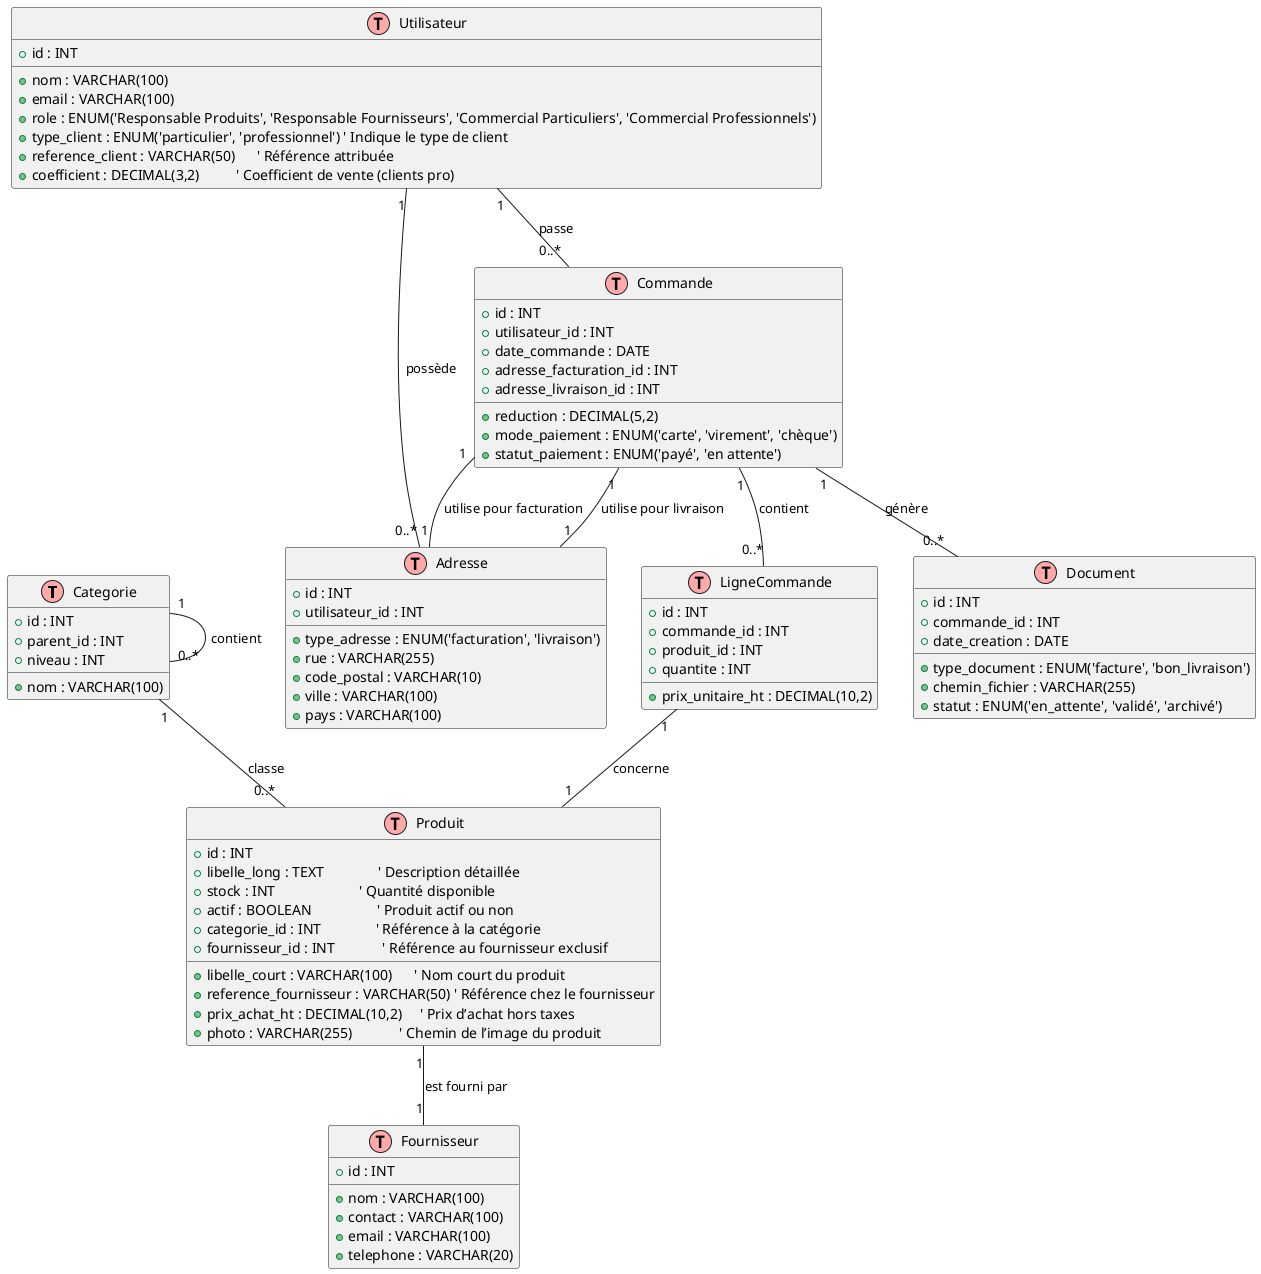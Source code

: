 @startuml MCD_Village_Green

!define table(x) class x << (T,#FFAAAA) >>

'=====================
' ENTITÉS PRINCIPALES
'=====================

' Représente les catégories de produits, avec possibilité de sous-catégories (relation récursive)
table(Categorie) {
    +id : INT
    +nom : VARCHAR(100)
    +parent_id : INT
    +niveau : INT
}

' Représente les produits vendus par le site
table(Produit) {
    +id : INT
    +libelle_court : VARCHAR(100)      ' Nom court du produit
    +libelle_long : TEXT               ' Description détaillée
    +reference_fournisseur : VARCHAR(50) ' Référence chez le fournisseur
    +prix_achat_ht : DECIMAL(10,2)     ' Prix d’achat hors taxes
    +stock : INT                       ' Quantité disponible
    +photo : VARCHAR(255)             ' Chemin de l’image du produit
    +actif : BOOLEAN                  ' Produit actif ou non
    +categorie_id : INT               ' Référence à la catégorie
    +fournisseur_id : INT             ' Référence au fournisseur exclusif
}

' Représente les fournisseurs (constructeurs ou importateurs)
table(Fournisseur) {
    +id : INT
    +nom : VARCHAR(100)
    +contact : VARCHAR(100)
    +email : VARCHAR(100)
    +telephone : VARCHAR(20)
}

' Représente les utilisateurs du site (clients ou membres du staff)
table(Utilisateur) {
    +id : INT
    +nom : VARCHAR(100)
    +email : VARCHAR(100)
    +role : ENUM('Responsable Produits', 'Responsable Fournisseurs', 'Commercial Particuliers', 'Commercial Professionnels')
    +type_client : ENUM('particulier', 'professionnel') ' Indique le type de client
    +reference_client : VARCHAR(50)      ' Référence attribuée
    +coefficient : DECIMAL(3,2)          ' Coefficient de vente (clients pro)
}

' Représente les adresses liées à un utilisateur (facturation ou livraison)
table(Adresse) {
    +id : INT
    +utilisateur_id : INT
    +type_adresse : ENUM('facturation', 'livraison')
    +rue : VARCHAR(255)
    +code_postal : VARCHAR(10)
    +ville : VARCHAR(100)
    +pays : VARCHAR(100)
}

' Représente une commande passée par un utilisateur
table(Commande) {
    +id : INT
    +utilisateur_id : INT
    +date_commande : DATE
    +reduction : DECIMAL(5,2)
    +mode_paiement : ENUM('carte', 'virement', 'chèque')
    +statut_paiement : ENUM('payé', 'en attente')
    +adresse_facturation_id : INT
    +adresse_livraison_id : INT
}

' Représente un produit commandé (avec quantité et prix)
table(LigneCommande) {
    +id : INT
    +commande_id : INT
    +produit_id : INT
    +quantite : INT
    +prix_unitaire_ht : DECIMAL(10,2)
}

' Représente un document généré à partir d’une commande (facture ou bon de livraison)
table(Document) {
    +id : INT
    +commande_id : INT
    +type_document : ENUM('facture', 'bon_livraison')
    +date_creation : DATE
    +chemin_fichier : VARCHAR(255)
    +statut : ENUM('en_attente', 'validé', 'archivé')
}

'===========================
' RELATIONS AVEC COMMENTAIRES
'===========================

Categorie "1" -- "0..*" Categorie : contient
' Une catégorie peut avoir plusieurs sous-catégories.
' Chaque sous-catégorie a une seule catégorie parente.

Categorie "1" -- "0..*" Produit : classe
' Une catégorie regroupe plusieurs produits.
' Chaque produit appartient à une seule catégorie.

Produit "1" -- "1" Fournisseur : est fourni par
' Chaque produit est fourni exclusivement par un fournisseur.

Utilisateur "1" -- "0..*" Adresse : possède
' Un utilisateur peut avoir plusieurs adresses de facturation ou de livraison.

Utilisateur "1" -- "0..*" Commande : passe
' Un utilisateur peut passer plusieurs commandes.

Commande "1" -- "0..*" LigneCommande : contient
' Une commande contient plusieurs lignes (produits commandés).

LigneCommande "1" -- "1" Produit : concerne
' Une ligne commande un seul produit.
' Un produit peut apparaître dans plusieurs lignes.

Commande "1" -- "1" Adresse : utilise pour facturation
' Chaque commande a une adresse de facturation.

Commande "1" -- "1" Adresse : utilise pour livraison
' Chaque commande a une adresse de livraison.

Commande "1" -- "0..*" Document : génère
' Une commande peut générer plusieurs documents (facture, bon de livraison).

@enduml
